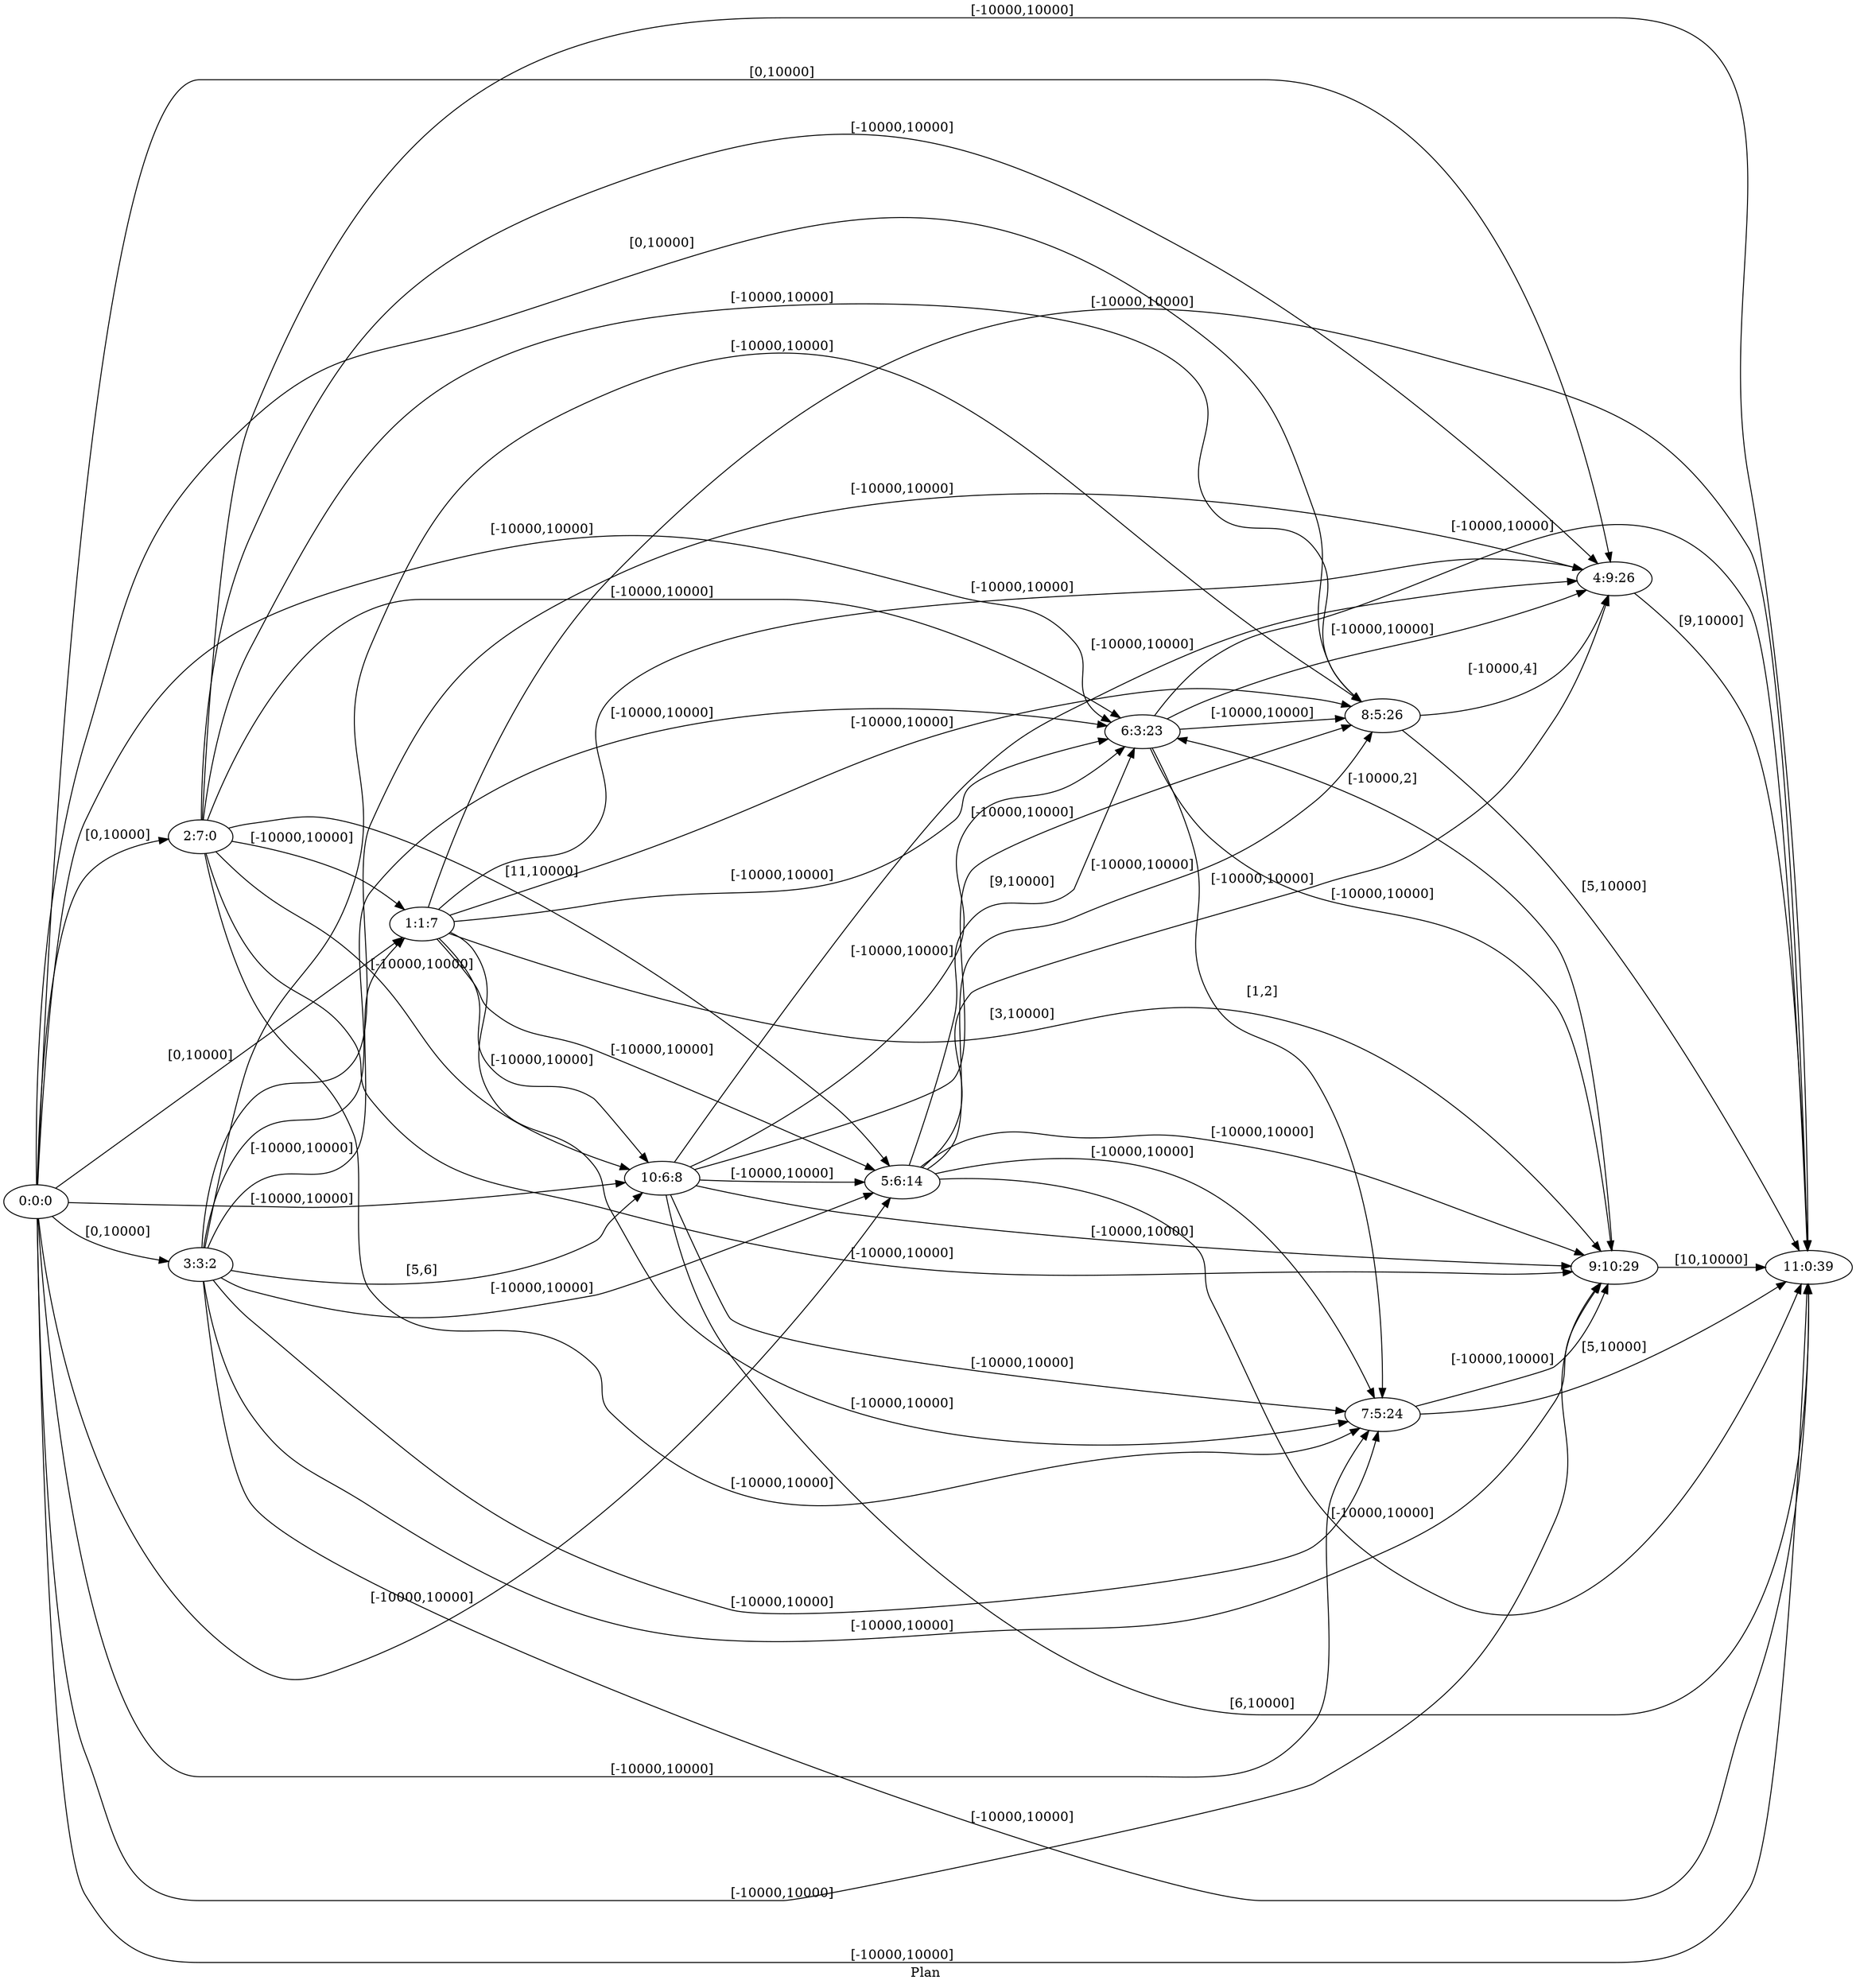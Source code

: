 digraph G {
 rankdir = LR;
 nodesep = .45; 
 size = 30;
label="Plan ";
 fldt = 0.670868;
"0:0:0"->"1:1:7"[ label = "[0,10000]"];
"0:0:0"->"2:7:0"[ label = "[0,10000]"];
"0:0:0"->"3:3:2"[ label = "[0,10000]"];
"0:0:0"->"4:9:26"[ label = "[0,10000]"];
"0:0:0"->"5:6:14"[ label = "[-10000,10000]"];
"0:0:0"->"6:3:23"[ label = "[-10000,10000]"];
"0:0:0"->"7:5:24"[ label = "[-10000,10000]"];
"0:0:0"->"8:5:26"[ label = "[0,10000]"];
"0:0:0"->"9:10:29"[ label = "[-10000,10000]"];
"0:0:0"->"10:6:8"[ label = "[-10000,10000]"];
"0:0:0"->"11:0:39"[ label = "[-10000,10000]"];
"1:1:7"->"4:9:26"[ label = "[-10000,10000]"];
"1:1:7"->"5:6:14"[ label = "[-10000,10000]"];
"1:1:7"->"6:3:23"[ label = "[-10000,10000]"];
"1:1:7"->"7:5:24"[ label = "[-10000,10000]"];
"1:1:7"->"8:5:26"[ label = "[-10000,10000]"];
"1:1:7"->"9:10:29"[ label = "[3,10000]"];
"1:1:7"->"10:6:8"[ label = "[-10000,10000]"];
"1:1:7"->"11:0:39"[ label = "[-10000,10000]"];
"2:7:0"->"1:1:7"[ label = "[-10000,10000]"];
"2:7:0"->"4:9:26"[ label = "[-10000,10000]"];
"2:7:0"->"5:6:14"[ label = "[11,10000]"];
"2:7:0"->"6:3:23"[ label = "[-10000,10000]"];
"2:7:0"->"7:5:24"[ label = "[-10000,10000]"];
"2:7:0"->"8:5:26"[ label = "[-10000,10000]"];
"2:7:0"->"9:10:29"[ label = "[-10000,10000]"];
"2:7:0"->"10:6:8"[ label = "[-10000,10000]"];
"2:7:0"->"11:0:39"[ label = "[-10000,10000]"];
"3:3:2"->"1:1:7"[ label = "[-10000,10000]"];
"3:3:2"->"4:9:26"[ label = "[-10000,10000]"];
"3:3:2"->"5:6:14"[ label = "[-10000,10000]"];
"3:3:2"->"6:3:23"[ label = "[-10000,10000]"];
"3:3:2"->"7:5:24"[ label = "[-10000,10000]"];
"3:3:2"->"8:5:26"[ label = "[-10000,10000]"];
"3:3:2"->"9:10:29"[ label = "[-10000,10000]"];
"3:3:2"->"10:6:8"[ label = "[5,6]"];
"3:3:2"->"11:0:39"[ label = "[-10000,10000]"];
"4:9:26"->"11:0:39"[ label = "[9,10000]"];
"5:6:14"->"4:9:26"[ label = "[-10000,10000]"];
"5:6:14"->"6:3:23"[ label = "[9,10000]"];
"5:6:14"->"7:5:24"[ label = "[-10000,10000]"];
"5:6:14"->"8:5:26"[ label = "[-10000,10000]"];
"5:6:14"->"9:10:29"[ label = "[-10000,10000]"];
"5:6:14"->"11:0:39"[ label = "[-10000,10000]"];
"6:3:23"->"4:9:26"[ label = "[-10000,10000]"];
"6:3:23"->"7:5:24"[ label = "[1,2]"];
"6:3:23"->"8:5:26"[ label = "[-10000,10000]"];
"6:3:23"->"9:10:29"[ label = "[-10000,10000]"];
"6:3:23"->"11:0:39"[ label = "[-10000,10000]"];
"7:5:24"->"9:10:29"[ label = "[-10000,10000]"];
"7:5:24"->"11:0:39"[ label = "[5,10000]"];
"8:5:26"->"4:9:26"[ label = "[-10000,4]"];
"8:5:26"->"11:0:39"[ label = "[5,10000]"];
"9:10:29"->"6:3:23"[ label = "[-10000,2]"];
"9:10:29"->"11:0:39"[ label = "[10,10000]"];
"10:6:8"->"4:9:26"[ label = "[-10000,10000]"];
"10:6:8"->"5:6:14"[ label = "[-10000,10000]"];
"10:6:8"->"6:3:23"[ label = "[-10000,10000]"];
"10:6:8"->"7:5:24"[ label = "[-10000,10000]"];
"10:6:8"->"8:5:26"[ label = "[-10000,10000]"];
"10:6:8"->"9:10:29"[ label = "[-10000,10000]"];
"10:6:8"->"11:0:39"[ label = "[6,10000]"];
}
